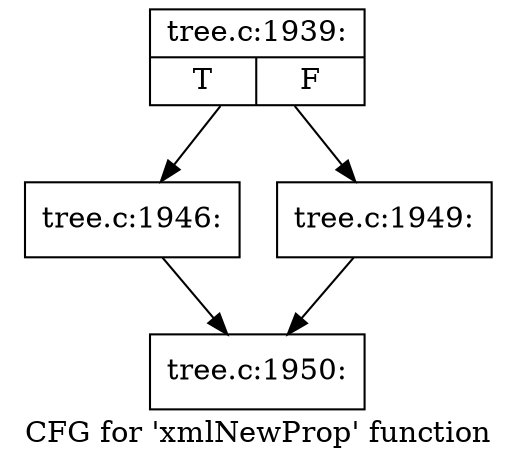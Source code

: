digraph "CFG for 'xmlNewProp' function" {
	label="CFG for 'xmlNewProp' function";

	Node0x55ad0ba825b0 [shape=record,label="{tree.c:1939:|{<s0>T|<s1>F}}"];
	Node0x55ad0ba825b0 -> Node0x55ad0ba93d10;
	Node0x55ad0ba825b0 -> Node0x55ad0ba93d60;
	Node0x55ad0ba93d10 [shape=record,label="{tree.c:1946:}"];
	Node0x55ad0ba93d10 -> Node0x55ad0ba930f0;
	Node0x55ad0ba93d60 [shape=record,label="{tree.c:1949:}"];
	Node0x55ad0ba93d60 -> Node0x55ad0ba930f0;
	Node0x55ad0ba930f0 [shape=record,label="{tree.c:1950:}"];
}
